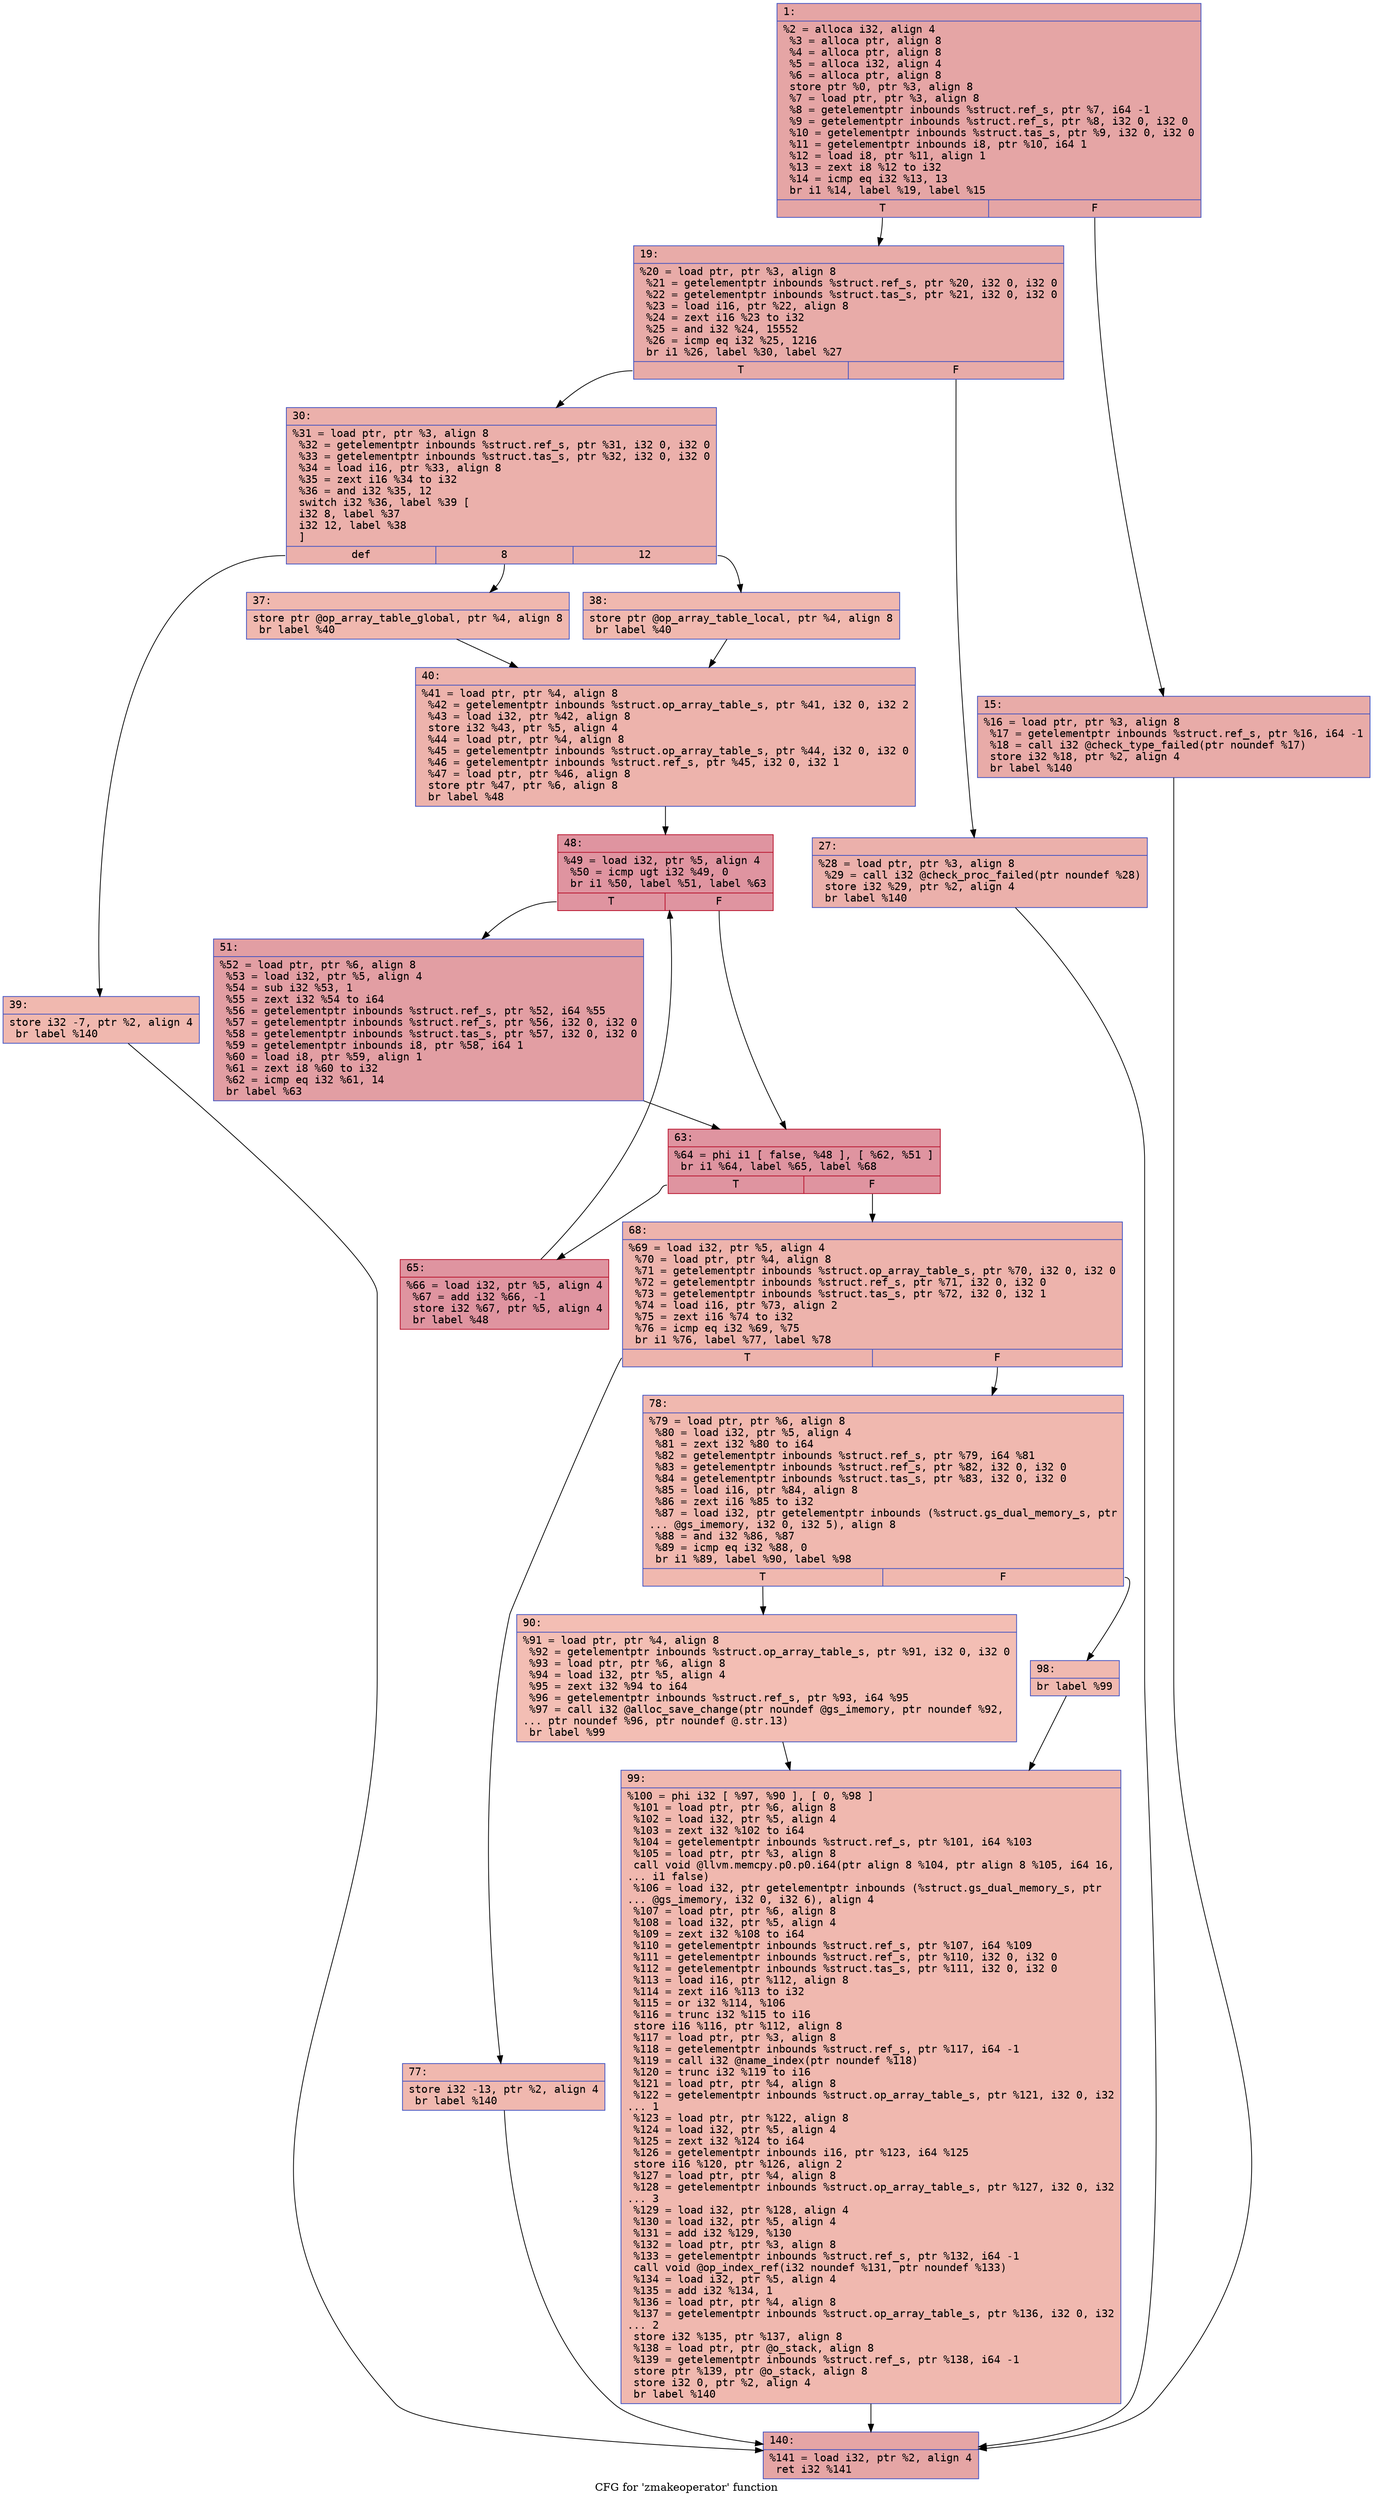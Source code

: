 digraph "CFG for 'zmakeoperator' function" {
	label="CFG for 'zmakeoperator' function";

	Node0x6000020ffb10 [shape=record,color="#3d50c3ff", style=filled, fillcolor="#c5333470" fontname="Courier",label="{1:\l|  %2 = alloca i32, align 4\l  %3 = alloca ptr, align 8\l  %4 = alloca ptr, align 8\l  %5 = alloca i32, align 4\l  %6 = alloca ptr, align 8\l  store ptr %0, ptr %3, align 8\l  %7 = load ptr, ptr %3, align 8\l  %8 = getelementptr inbounds %struct.ref_s, ptr %7, i64 -1\l  %9 = getelementptr inbounds %struct.ref_s, ptr %8, i32 0, i32 0\l  %10 = getelementptr inbounds %struct.tas_s, ptr %9, i32 0, i32 0\l  %11 = getelementptr inbounds i8, ptr %10, i64 1\l  %12 = load i8, ptr %11, align 1\l  %13 = zext i8 %12 to i32\l  %14 = icmp eq i32 %13, 13\l  br i1 %14, label %19, label %15\l|{<s0>T|<s1>F}}"];
	Node0x6000020ffb10:s0 -> Node0x6000020ffbb0[tooltip="1 -> 19\nProbability 50.00%" ];
	Node0x6000020ffb10:s1 -> Node0x6000020ffb60[tooltip="1 -> 15\nProbability 50.00%" ];
	Node0x6000020ffb60 [shape=record,color="#3d50c3ff", style=filled, fillcolor="#cc403a70" fontname="Courier",label="{15:\l|  %16 = load ptr, ptr %3, align 8\l  %17 = getelementptr inbounds %struct.ref_s, ptr %16, i64 -1\l  %18 = call i32 @check_type_failed(ptr noundef %17)\l  store i32 %18, ptr %2, align 4\l  br label %140\l}"];
	Node0x6000020ffb60 -> Node0x6000020f8140[tooltip="15 -> 140\nProbability 100.00%" ];
	Node0x6000020ffbb0 [shape=record,color="#3d50c3ff", style=filled, fillcolor="#cc403a70" fontname="Courier",label="{19:\l|  %20 = load ptr, ptr %3, align 8\l  %21 = getelementptr inbounds %struct.ref_s, ptr %20, i32 0, i32 0\l  %22 = getelementptr inbounds %struct.tas_s, ptr %21, i32 0, i32 0\l  %23 = load i16, ptr %22, align 8\l  %24 = zext i16 %23 to i32\l  %25 = and i32 %24, 15552\l  %26 = icmp eq i32 %25, 1216\l  br i1 %26, label %30, label %27\l|{<s0>T|<s1>F}}"];
	Node0x6000020ffbb0:s0 -> Node0x6000020ffc50[tooltip="19 -> 30\nProbability 50.00%" ];
	Node0x6000020ffbb0:s1 -> Node0x6000020ffc00[tooltip="19 -> 27\nProbability 50.00%" ];
	Node0x6000020ffc00 [shape=record,color="#3d50c3ff", style=filled, fillcolor="#d24b4070" fontname="Courier",label="{27:\l|  %28 = load ptr, ptr %3, align 8\l  %29 = call i32 @check_proc_failed(ptr noundef %28)\l  store i32 %29, ptr %2, align 4\l  br label %140\l}"];
	Node0x6000020ffc00 -> Node0x6000020f8140[tooltip="27 -> 140\nProbability 100.00%" ];
	Node0x6000020ffc50 [shape=record,color="#3d50c3ff", style=filled, fillcolor="#d24b4070" fontname="Courier",label="{30:\l|  %31 = load ptr, ptr %3, align 8\l  %32 = getelementptr inbounds %struct.ref_s, ptr %31, i32 0, i32 0\l  %33 = getelementptr inbounds %struct.tas_s, ptr %32, i32 0, i32 0\l  %34 = load i16, ptr %33, align 8\l  %35 = zext i16 %34 to i32\l  %36 = and i32 %35, 12\l  switch i32 %36, label %39 [\l    i32 8, label %37\l    i32 12, label %38\l  ]\l|{<s0>def|<s1>8|<s2>12}}"];
	Node0x6000020ffc50:s0 -> Node0x6000020ffd40[tooltip="30 -> 39\nProbability 33.33%" ];
	Node0x6000020ffc50:s1 -> Node0x6000020ffca0[tooltip="30 -> 37\nProbability 33.33%" ];
	Node0x6000020ffc50:s2 -> Node0x6000020ffcf0[tooltip="30 -> 38\nProbability 33.33%" ];
	Node0x6000020ffca0 [shape=record,color="#3d50c3ff", style=filled, fillcolor="#dc5d4a70" fontname="Courier",label="{37:\l|  store ptr @op_array_table_global, ptr %4, align 8\l  br label %40\l}"];
	Node0x6000020ffca0 -> Node0x6000020ffd90[tooltip="37 -> 40\nProbability 100.00%" ];
	Node0x6000020ffcf0 [shape=record,color="#3d50c3ff", style=filled, fillcolor="#dc5d4a70" fontname="Courier",label="{38:\l|  store ptr @op_array_table_local, ptr %4, align 8\l  br label %40\l}"];
	Node0x6000020ffcf0 -> Node0x6000020ffd90[tooltip="38 -> 40\nProbability 100.00%" ];
	Node0x6000020ffd40 [shape=record,color="#3d50c3ff", style=filled, fillcolor="#dc5d4a70" fontname="Courier",label="{39:\l|  store i32 -7, ptr %2, align 4\l  br label %140\l}"];
	Node0x6000020ffd40 -> Node0x6000020f8140[tooltip="39 -> 140\nProbability 100.00%" ];
	Node0x6000020ffd90 [shape=record,color="#3d50c3ff", style=filled, fillcolor="#d6524470" fontname="Courier",label="{40:\l|  %41 = load ptr, ptr %4, align 8\l  %42 = getelementptr inbounds %struct.op_array_table_s, ptr %41, i32 0, i32 2\l  %43 = load i32, ptr %42, align 8\l  store i32 %43, ptr %5, align 4\l  %44 = load ptr, ptr %4, align 8\l  %45 = getelementptr inbounds %struct.op_array_table_s, ptr %44, i32 0, i32 0\l  %46 = getelementptr inbounds %struct.ref_s, ptr %45, i32 0, i32 1\l  %47 = load ptr, ptr %46, align 8\l  store ptr %47, ptr %6, align 8\l  br label %48\l}"];
	Node0x6000020ffd90 -> Node0x6000020ffde0[tooltip="40 -> 48\nProbability 100.00%" ];
	Node0x6000020ffde0 [shape=record,color="#b70d28ff", style=filled, fillcolor="#b70d2870" fontname="Courier",label="{48:\l|  %49 = load i32, ptr %5, align 4\l  %50 = icmp ugt i32 %49, 0\l  br i1 %50, label %51, label %63\l|{<s0>T|<s1>F}}"];
	Node0x6000020ffde0:s0 -> Node0x6000020ffe30[tooltip="48 -> 51\nProbability 50.00%" ];
	Node0x6000020ffde0:s1 -> Node0x6000020ffe80[tooltip="48 -> 63\nProbability 50.00%" ];
	Node0x6000020ffe30 [shape=record,color="#3d50c3ff", style=filled, fillcolor="#be242e70" fontname="Courier",label="{51:\l|  %52 = load ptr, ptr %6, align 8\l  %53 = load i32, ptr %5, align 4\l  %54 = sub i32 %53, 1\l  %55 = zext i32 %54 to i64\l  %56 = getelementptr inbounds %struct.ref_s, ptr %52, i64 %55\l  %57 = getelementptr inbounds %struct.ref_s, ptr %56, i32 0, i32 0\l  %58 = getelementptr inbounds %struct.tas_s, ptr %57, i32 0, i32 0\l  %59 = getelementptr inbounds i8, ptr %58, i64 1\l  %60 = load i8, ptr %59, align 1\l  %61 = zext i8 %60 to i32\l  %62 = icmp eq i32 %61, 14\l  br label %63\l}"];
	Node0x6000020ffe30 -> Node0x6000020ffe80[tooltip="51 -> 63\nProbability 100.00%" ];
	Node0x6000020ffe80 [shape=record,color="#b70d28ff", style=filled, fillcolor="#b70d2870" fontname="Courier",label="{63:\l|  %64 = phi i1 [ false, %48 ], [ %62, %51 ]\l  br i1 %64, label %65, label %68\l|{<s0>T|<s1>F}}"];
	Node0x6000020ffe80:s0 -> Node0x6000020ffed0[tooltip="63 -> 65\nProbability 96.88%" ];
	Node0x6000020ffe80:s1 -> Node0x6000020fff20[tooltip="63 -> 68\nProbability 3.12%" ];
	Node0x6000020ffed0 [shape=record,color="#b70d28ff", style=filled, fillcolor="#b70d2870" fontname="Courier",label="{65:\l|  %66 = load i32, ptr %5, align 4\l  %67 = add i32 %66, -1\l  store i32 %67, ptr %5, align 4\l  br label %48\l}"];
	Node0x6000020ffed0 -> Node0x6000020ffde0[tooltip="65 -> 48\nProbability 100.00%" ];
	Node0x6000020fff20 [shape=record,color="#3d50c3ff", style=filled, fillcolor="#d6524470" fontname="Courier",label="{68:\l|  %69 = load i32, ptr %5, align 4\l  %70 = load ptr, ptr %4, align 8\l  %71 = getelementptr inbounds %struct.op_array_table_s, ptr %70, i32 0, i32 0\l  %72 = getelementptr inbounds %struct.ref_s, ptr %71, i32 0, i32 0\l  %73 = getelementptr inbounds %struct.tas_s, ptr %72, i32 0, i32 1\l  %74 = load i16, ptr %73, align 2\l  %75 = zext i16 %74 to i32\l  %76 = icmp eq i32 %69, %75\l  br i1 %76, label %77, label %78\l|{<s0>T|<s1>F}}"];
	Node0x6000020fff20:s0 -> Node0x6000020fff70[tooltip="68 -> 77\nProbability 50.00%" ];
	Node0x6000020fff20:s1 -> Node0x6000020f8000[tooltip="68 -> 78\nProbability 50.00%" ];
	Node0x6000020fff70 [shape=record,color="#3d50c3ff", style=filled, fillcolor="#dc5d4a70" fontname="Courier",label="{77:\l|  store i32 -13, ptr %2, align 4\l  br label %140\l}"];
	Node0x6000020fff70 -> Node0x6000020f8140[tooltip="77 -> 140\nProbability 100.00%" ];
	Node0x6000020f8000 [shape=record,color="#3d50c3ff", style=filled, fillcolor="#dc5d4a70" fontname="Courier",label="{78:\l|  %79 = load ptr, ptr %6, align 8\l  %80 = load i32, ptr %5, align 4\l  %81 = zext i32 %80 to i64\l  %82 = getelementptr inbounds %struct.ref_s, ptr %79, i64 %81\l  %83 = getelementptr inbounds %struct.ref_s, ptr %82, i32 0, i32 0\l  %84 = getelementptr inbounds %struct.tas_s, ptr %83, i32 0, i32 0\l  %85 = load i16, ptr %84, align 8\l  %86 = zext i16 %85 to i32\l  %87 = load i32, ptr getelementptr inbounds (%struct.gs_dual_memory_s, ptr\l... @gs_imemory, i32 0, i32 5), align 8\l  %88 = and i32 %86, %87\l  %89 = icmp eq i32 %88, 0\l  br i1 %89, label %90, label %98\l|{<s0>T|<s1>F}}"];
	Node0x6000020f8000:s0 -> Node0x6000020f8050[tooltip="78 -> 90\nProbability 37.50%" ];
	Node0x6000020f8000:s1 -> Node0x6000020f80a0[tooltip="78 -> 98\nProbability 62.50%" ];
	Node0x6000020f8050 [shape=record,color="#3d50c3ff", style=filled, fillcolor="#e36c5570" fontname="Courier",label="{90:\l|  %91 = load ptr, ptr %4, align 8\l  %92 = getelementptr inbounds %struct.op_array_table_s, ptr %91, i32 0, i32 0\l  %93 = load ptr, ptr %6, align 8\l  %94 = load i32, ptr %5, align 4\l  %95 = zext i32 %94 to i64\l  %96 = getelementptr inbounds %struct.ref_s, ptr %93, i64 %95\l  %97 = call i32 @alloc_save_change(ptr noundef @gs_imemory, ptr noundef %92,\l... ptr noundef %96, ptr noundef @.str.13)\l  br label %99\l}"];
	Node0x6000020f8050 -> Node0x6000020f80f0[tooltip="90 -> 99\nProbability 100.00%" ];
	Node0x6000020f80a0 [shape=record,color="#3d50c3ff", style=filled, fillcolor="#de614d70" fontname="Courier",label="{98:\l|  br label %99\l}"];
	Node0x6000020f80a0 -> Node0x6000020f80f0[tooltip="98 -> 99\nProbability 100.00%" ];
	Node0x6000020f80f0 [shape=record,color="#3d50c3ff", style=filled, fillcolor="#dc5d4a70" fontname="Courier",label="{99:\l|  %100 = phi i32 [ %97, %90 ], [ 0, %98 ]\l  %101 = load ptr, ptr %6, align 8\l  %102 = load i32, ptr %5, align 4\l  %103 = zext i32 %102 to i64\l  %104 = getelementptr inbounds %struct.ref_s, ptr %101, i64 %103\l  %105 = load ptr, ptr %3, align 8\l  call void @llvm.memcpy.p0.p0.i64(ptr align 8 %104, ptr align 8 %105, i64 16,\l... i1 false)\l  %106 = load i32, ptr getelementptr inbounds (%struct.gs_dual_memory_s, ptr\l... @gs_imemory, i32 0, i32 6), align 4\l  %107 = load ptr, ptr %6, align 8\l  %108 = load i32, ptr %5, align 4\l  %109 = zext i32 %108 to i64\l  %110 = getelementptr inbounds %struct.ref_s, ptr %107, i64 %109\l  %111 = getelementptr inbounds %struct.ref_s, ptr %110, i32 0, i32 0\l  %112 = getelementptr inbounds %struct.tas_s, ptr %111, i32 0, i32 0\l  %113 = load i16, ptr %112, align 8\l  %114 = zext i16 %113 to i32\l  %115 = or i32 %114, %106\l  %116 = trunc i32 %115 to i16\l  store i16 %116, ptr %112, align 8\l  %117 = load ptr, ptr %3, align 8\l  %118 = getelementptr inbounds %struct.ref_s, ptr %117, i64 -1\l  %119 = call i32 @name_index(ptr noundef %118)\l  %120 = trunc i32 %119 to i16\l  %121 = load ptr, ptr %4, align 8\l  %122 = getelementptr inbounds %struct.op_array_table_s, ptr %121, i32 0, i32\l... 1\l  %123 = load ptr, ptr %122, align 8\l  %124 = load i32, ptr %5, align 4\l  %125 = zext i32 %124 to i64\l  %126 = getelementptr inbounds i16, ptr %123, i64 %125\l  store i16 %120, ptr %126, align 2\l  %127 = load ptr, ptr %4, align 8\l  %128 = getelementptr inbounds %struct.op_array_table_s, ptr %127, i32 0, i32\l... 3\l  %129 = load i32, ptr %128, align 4\l  %130 = load i32, ptr %5, align 4\l  %131 = add i32 %129, %130\l  %132 = load ptr, ptr %3, align 8\l  %133 = getelementptr inbounds %struct.ref_s, ptr %132, i64 -1\l  call void @op_index_ref(i32 noundef %131, ptr noundef %133)\l  %134 = load i32, ptr %5, align 4\l  %135 = add i32 %134, 1\l  %136 = load ptr, ptr %4, align 8\l  %137 = getelementptr inbounds %struct.op_array_table_s, ptr %136, i32 0, i32\l... 2\l  store i32 %135, ptr %137, align 8\l  %138 = load ptr, ptr @o_stack, align 8\l  %139 = getelementptr inbounds %struct.ref_s, ptr %138, i64 -1\l  store ptr %139, ptr @o_stack, align 8\l  store i32 0, ptr %2, align 4\l  br label %140\l}"];
	Node0x6000020f80f0 -> Node0x6000020f8140[tooltip="99 -> 140\nProbability 100.00%" ];
	Node0x6000020f8140 [shape=record,color="#3d50c3ff", style=filled, fillcolor="#c5333470" fontname="Courier",label="{140:\l|  %141 = load i32, ptr %2, align 4\l  ret i32 %141\l}"];
}
